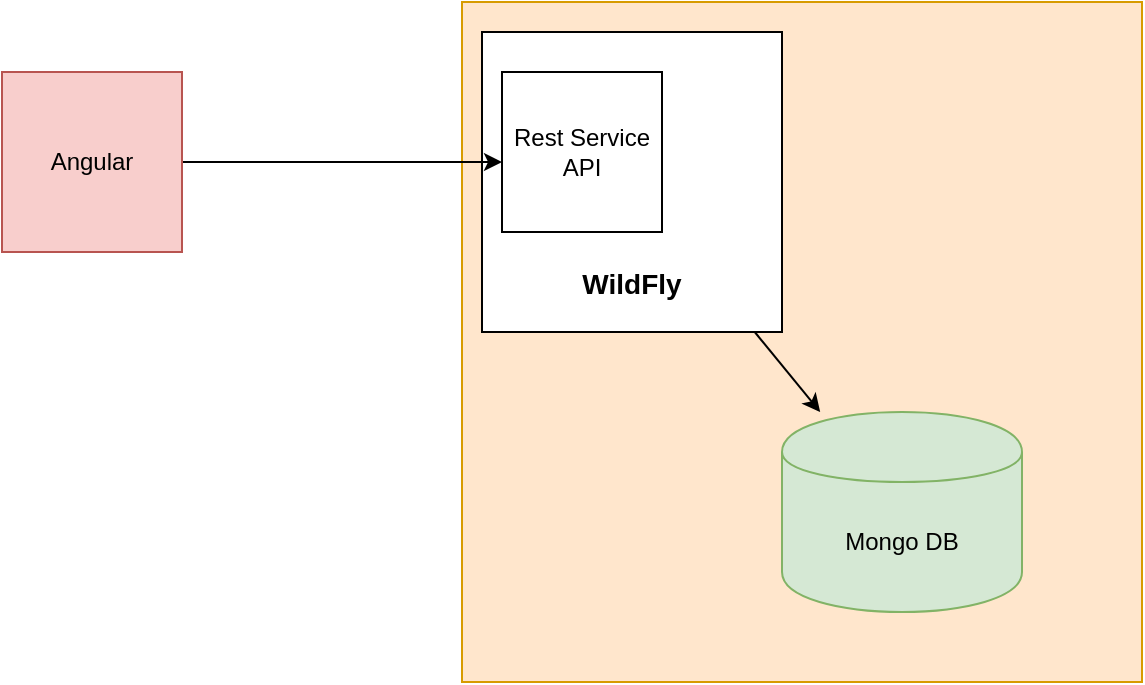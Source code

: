 <mxfile version="12.4.3" type="github" pages="1">
  <diagram id="U-w7u7OEnIscjphA3188" name="Page-1">
    <mxGraphModel dx="1408" dy="748" grid="1" gridSize="10" guides="1" tooltips="1" connect="1" arrows="1" fold="1" page="1" pageScale="1" pageWidth="850" pageHeight="1100" math="0" shadow="0">
      <root>
        <mxCell id="0"/>
        <mxCell id="1" parent="0"/>
        <mxCell id="Q_X0jhflHjxoWOW4DT2n-5" value="" style="whiteSpace=wrap;html=1;aspect=fixed;fillColor=#ffe6cc;strokeColor=#d79b00;" parent="1" vertex="1">
          <mxGeometry x="320" y="35" width="340" height="340" as="geometry"/>
        </mxCell>
        <mxCell id="Q_X0jhflHjxoWOW4DT2n-6" value="&lt;font style=&quot;font-size: 14px&quot;&gt;&lt;br&gt;&lt;br&gt;&lt;br&gt;&lt;br&gt;&lt;br&gt;&lt;br&gt;&lt;b&gt;WildFly&lt;/b&gt;&lt;/font&gt;" style="whiteSpace=wrap;html=1;aspect=fixed;" parent="1" vertex="1">
          <mxGeometry x="330" y="50" width="150" height="150" as="geometry"/>
        </mxCell>
        <mxCell id="Q_X0jhflHjxoWOW4DT2n-2" style="edgeStyle=orthogonalEdgeStyle;rounded=0;orthogonalLoop=1;jettySize=auto;html=1;exitX=1;exitY=0.5;exitDx=0;exitDy=0;" parent="1" source="gkytnsoyHmJGiKa_s_Vy-1" edge="1">
          <mxGeometry relative="1" as="geometry">
            <mxPoint x="340" y="115" as="targetPoint"/>
          </mxGeometry>
        </mxCell>
        <mxCell id="gkytnsoyHmJGiKa_s_Vy-1" value="Angular" style="whiteSpace=wrap;html=1;aspect=fixed;fillColor=#f8cecc;strokeColor=#b85450;" parent="1" vertex="1">
          <mxGeometry x="90" y="70" width="90" height="90" as="geometry"/>
        </mxCell>
        <mxCell id="Q_X0jhflHjxoWOW4DT2n-3" value="Rest Service API" style="whiteSpace=wrap;html=1;aspect=fixed;" parent="1" vertex="1">
          <mxGeometry x="340" y="70" width="80" height="80" as="geometry"/>
        </mxCell>
        <mxCell id="Q_X0jhflHjxoWOW4DT2n-4" value="Mongo DB" style="shape=cylinder;whiteSpace=wrap;html=1;boundedLbl=1;backgroundOutline=1;fillColor=#d5e8d4;strokeColor=#82b366;" parent="1" vertex="1">
          <mxGeometry x="480" y="240" width="120" height="100" as="geometry"/>
        </mxCell>
        <mxCell id="Q_X0jhflHjxoWOW4DT2n-7" value="" style="endArrow=classic;html=1;" parent="1" source="Q_X0jhflHjxoWOW4DT2n-6" target="Q_X0jhflHjxoWOW4DT2n-4" edge="1">
          <mxGeometry width="50" height="50" relative="1" as="geometry">
            <mxPoint x="90" y="440" as="sourcePoint"/>
            <mxPoint x="280" y="330" as="targetPoint"/>
          </mxGeometry>
        </mxCell>
      </root>
    </mxGraphModel>
  </diagram>
</mxfile>
